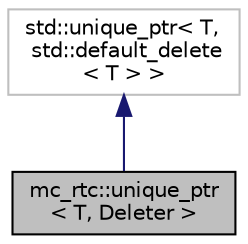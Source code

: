 digraph "mc_rtc::unique_ptr&lt; T, Deleter &gt;"
{
 // INTERACTIVE_SVG=YES
 // LATEX_PDF_SIZE
  edge [fontname="Helvetica",fontsize="10",labelfontname="Helvetica",labelfontsize="10"];
  node [fontname="Helvetica",fontsize="10",shape=record];
  Node1 [label="mc_rtc::unique_ptr\l\< T, Deleter \>",height=0.2,width=0.4,color="black", fillcolor="grey75", style="filled", fontcolor="black",tooltip=" "];
  Node2 -> Node1 [dir="back",color="midnightblue",fontsize="10",style="solid",fontname="Helvetica"];
  Node2 [label="std::unique_ptr\< T,\l std::default_delete\l\< T \> \>",height=0.2,width=0.4,color="grey75", fillcolor="white", style="filled",tooltip=" "];
}
